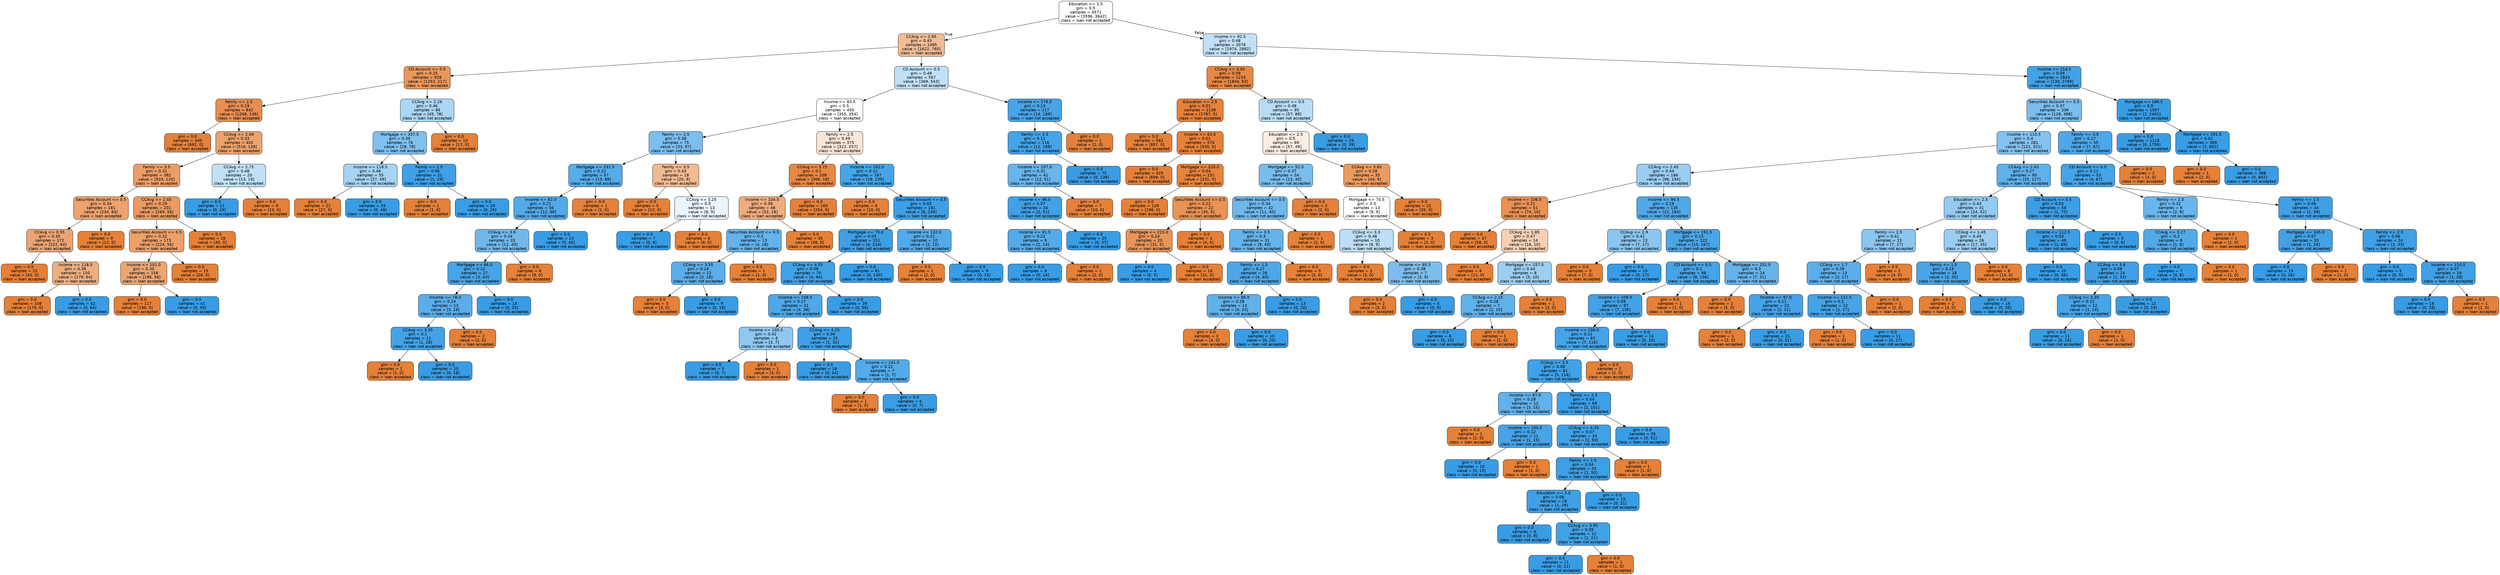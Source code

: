 digraph Tree {
node [shape=box, style="filled, rounded", color="black", fontname=helvetica] ;
edge [fontname=helvetica] ;
0 [label="Education <= 1.5\ngini = 0.5\nsamples = 4571\nvalue = [3596, 3642]\nclass = loan not accepted", fillcolor="#fcfeff"] ;
1 [label="CCAvg <= 2.95\ngini = 0.43\nsamples = 1495\nvalue = [1622, 760]\nclass = loan accepted", fillcolor="#f1bc96"] ;
0 -> 1 [labeldistance=2.5, labelangle=45, headlabel="True"] ;
2 [label="CD Account <= 0.5\ngini = 0.25\nsamples = 928\nvalue = [1253, 217]\nclass = loan accepted", fillcolor="#ea975b"] ;
1 -> 2 ;
3 [label="Family <= 2.5\ngini = 0.19\nsamples = 842\nvalue = [1208, 139]\nclass = loan accepted", fillcolor="#e88f50"] ;
2 -> 3 ;
4 [label="gini = 0.0\nsamples = 440\nvalue = [692, 0]\nclass = loan accepted", fillcolor="#e58139"] ;
3 -> 4 ;
5 [label="CCAvg <= 2.69\ngini = 0.33\nsamples = 402\nvalue = [516, 139]\nclass = loan accepted", fillcolor="#eca36e"] ;
3 -> 5 ;
6 [label="Family <= 3.5\ngini = 0.31\nsamples = 382\nvalue = [503, 120]\nclass = loan accepted", fillcolor="#eb9f68"] ;
5 -> 6 ;
7 [label="Securities Account <= 0.5\ngini = 0.34\nsamples = 181\nvalue = [234, 64]\nclass = loan accepted", fillcolor="#eca36f"] ;
6 -> 7 ;
8 [label="CCAvg <= 0.55\ngini = 0.35\nsamples = 172\nvalue = [222, 64]\nclass = loan accepted", fillcolor="#eca572"] ;
7 -> 8 ;
9 [label="gini = 0.0\nsamples = 22\nvalue = [43, 0]\nclass = loan accepted", fillcolor="#e58139"] ;
8 -> 9 ;
10 [label="Income <= 118.0\ngini = 0.39\nsamples = 150\nvalue = [179, 64]\nclass = loan accepted", fillcolor="#eeae80"] ;
8 -> 10 ;
11 [label="gini = 0.0\nsamples = 108\nvalue = [179, 0]\nclass = loan accepted", fillcolor="#e58139"] ;
10 -> 11 ;
12 [label="gini = 0.0\nsamples = 42\nvalue = [0, 64]\nclass = loan not accepted", fillcolor="#399de5"] ;
10 -> 12 ;
13 [label="gini = 0.0\nsamples = 9\nvalue = [12, 0]\nclass = loan accepted", fillcolor="#e58139"] ;
7 -> 13 ;
14 [label="CCAvg <= 2.05\ngini = 0.29\nsamples = 201\nvalue = [269, 56]\nclass = loan accepted", fillcolor="#ea9b62"] ;
6 -> 14 ;
15 [label="Securities Account <= 0.5\ngini = 0.32\nsamples = 173\nvalue = [224, 56]\nclass = loan accepted", fillcolor="#eca06a"] ;
14 -> 15 ;
16 [label="Income <= 101.0\ngini = 0.35\nsamples = 158\nvalue = [196, 56]\nclass = loan accepted", fillcolor="#eca572"] ;
15 -> 16 ;
17 [label="gini = 0.0\nsamples = 117\nvalue = [196, 0]\nclass = loan accepted", fillcolor="#e58139"] ;
16 -> 17 ;
18 [label="gini = 0.0\nsamples = 41\nvalue = [0, 56]\nclass = loan not accepted", fillcolor="#399de5"] ;
16 -> 18 ;
19 [label="gini = 0.0\nsamples = 15\nvalue = [28, 0]\nclass = loan accepted", fillcolor="#e58139"] ;
15 -> 19 ;
20 [label="gini = 0.0\nsamples = 28\nvalue = [45, 0]\nclass = loan accepted", fillcolor="#e58139"] ;
14 -> 20 ;
21 [label="CCAvg <= 2.75\ngini = 0.48\nsamples = 20\nvalue = [13, 19]\nclass = loan not accepted", fillcolor="#c0e0f7"] ;
5 -> 21 ;
22 [label="gini = 0.0\nsamples = 11\nvalue = [0, 19]\nclass = loan not accepted", fillcolor="#399de5"] ;
21 -> 22 ;
23 [label="gini = 0.0\nsamples = 9\nvalue = [13, 0]\nclass = loan accepted", fillcolor="#e58139"] ;
21 -> 23 ;
24 [label="CCAvg <= 2.26\ngini = 0.46\nsamples = 86\nvalue = [45, 78]\nclass = loan not accepted", fillcolor="#abd6f4"] ;
2 -> 24 ;
25 [label="Mortgage <= 337.5\ngini = 0.39\nsamples = 76\nvalue = [28, 78]\nclass = loan not accepted", fillcolor="#80c0ee"] ;
24 -> 25 ;
26 [label="Income <= 118.5\ngini = 0.46\nsamples = 55\nvalue = [27, 49]\nclass = loan not accepted", fillcolor="#a6d3f3"] ;
25 -> 26 ;
27 [label="gini = 0.0\nsamples = 22\nvalue = [27, 0]\nclass = loan accepted", fillcolor="#e58139"] ;
26 -> 27 ;
28 [label="gini = 0.0\nsamples = 33\nvalue = [0, 49]\nclass = loan not accepted", fillcolor="#399de5"] ;
26 -> 28 ;
29 [label="Family <= 2.5\ngini = 0.06\nsamples = 21\nvalue = [1, 29]\nclass = loan not accepted", fillcolor="#40a0e6"] ;
25 -> 29 ;
30 [label="gini = 0.0\nsamples = 1\nvalue = [1, 0]\nclass = loan accepted", fillcolor="#e58139"] ;
29 -> 30 ;
31 [label="gini = 0.0\nsamples = 20\nvalue = [0, 29]\nclass = loan not accepted", fillcolor="#399de5"] ;
29 -> 31 ;
32 [label="gini = 0.0\nsamples = 10\nvalue = [17, 0]\nclass = loan accepted", fillcolor="#e58139"] ;
24 -> 32 ;
33 [label="CD Account <= 0.5\ngini = 0.48\nsamples = 567\nvalue = [369, 543]\nclass = loan not accepted", fillcolor="#c0e0f7"] ;
1 -> 33 ;
34 [label="Income <= 83.5\ngini = 0.5\nsamples = 450\nvalue = [355, 354]\nclass = loan accepted", fillcolor="#fffffe"] ;
33 -> 34 ;
35 [label="Family <= 2.5\ngini = 0.38\nsamples = 75\nvalue = [33, 97]\nclass = loan not accepted", fillcolor="#7cbeee"] ;
34 -> 35 ;
36 [label="Mortgage <= 231.5\ngini = 0.22\nsamples = 57\nvalue = [13, 88]\nclass = loan not accepted", fillcolor="#56abe9"] ;
35 -> 36 ;
37 [label="Income <= 82.0\ngini = 0.21\nsamples = 56\nvalue = [12, 88]\nclass = loan not accepted", fillcolor="#54aae9"] ;
36 -> 37 ;
38 [label="CCAvg <= 3.6\ngini = 0.34\nsamples = 33\nvalue = [12, 43]\nclass = loan not accepted", fillcolor="#70b8ec"] ;
37 -> 38 ;
39 [label="Mortgage <= 66.0\ngini = 0.12\nsamples = 27\nvalue = [3, 43]\nclass = loan not accepted", fillcolor="#47a4e7"] ;
38 -> 39 ;
40 [label="Income <= 78.0\ngini = 0.24\nsamples = 13\nvalue = [3, 18]\nclass = loan not accepted", fillcolor="#5aade9"] ;
39 -> 40 ;
41 [label="CCAvg <= 3.35\ngini = 0.1\nsamples = 11\nvalue = [1, 18]\nclass = loan not accepted", fillcolor="#44a2e6"] ;
40 -> 41 ;
42 [label="gini = 0.0\nsamples = 1\nvalue = [1, 0]\nclass = loan accepted", fillcolor="#e58139"] ;
41 -> 42 ;
43 [label="gini = 0.0\nsamples = 10\nvalue = [0, 18]\nclass = loan not accepted", fillcolor="#399de5"] ;
41 -> 43 ;
44 [label="gini = 0.0\nsamples = 2\nvalue = [2, 0]\nclass = loan accepted", fillcolor="#e58139"] ;
40 -> 44 ;
45 [label="gini = 0.0\nsamples = 14\nvalue = [0, 25]\nclass = loan not accepted", fillcolor="#399de5"] ;
39 -> 45 ;
46 [label="gini = 0.0\nsamples = 6\nvalue = [9, 0]\nclass = loan accepted", fillcolor="#e58139"] ;
38 -> 46 ;
47 [label="gini = 0.0\nsamples = 23\nvalue = [0, 45]\nclass = loan not accepted", fillcolor="#399de5"] ;
37 -> 47 ;
48 [label="gini = 0.0\nsamples = 1\nvalue = [1, 0]\nclass = loan accepted", fillcolor="#e58139"] ;
36 -> 48 ;
49 [label="Family <= 3.5\ngini = 0.43\nsamples = 18\nvalue = [20, 9]\nclass = loan accepted", fillcolor="#f1ba92"] ;
35 -> 49 ;
50 [label="gini = 0.0\nsamples = 5\nvalue = [12, 0]\nclass = loan accepted", fillcolor="#e58139"] ;
49 -> 50 ;
51 [label="CCAvg <= 3.25\ngini = 0.5\nsamples = 13\nvalue = [8, 9]\nclass = loan not accepted", fillcolor="#e9f4fc"] ;
49 -> 51 ;
52 [label="gini = 0.0\nsamples = 7\nvalue = [0, 9]\nclass = loan not accepted", fillcolor="#399de5"] ;
51 -> 52 ;
53 [label="gini = 0.0\nsamples = 6\nvalue = [8, 0]\nclass = loan accepted", fillcolor="#e58139"] ;
51 -> 53 ;
54 [label="Family <= 2.5\ngini = 0.49\nsamples = 375\nvalue = [322, 257]\nclass = loan accepted", fillcolor="#fae6d7"] ;
34 -> 54 ;
55 [label="CCAvg <= 3.75\ngini = 0.1\nsamples = 208\nvalue = [306, 18]\nclass = loan accepted", fillcolor="#e78845"] ;
54 -> 55 ;
56 [label="Income <= 104.5\ngini = 0.38\nsamples = 48\nvalue = [52, 18]\nclass = loan accepted", fillcolor="#eead7e"] ;
55 -> 56 ;
57 [label="Securities Account <= 0.5\ngini = 0.3\nsamples = 13\nvalue = [4, 18]\nclass = loan not accepted", fillcolor="#65b3eb"] ;
56 -> 57 ;
58 [label="CCAvg <= 3.55\ngini = 0.24\nsamples = 12\nvalue = [3, 18]\nclass = loan not accepted", fillcolor="#5aade9"] ;
57 -> 58 ;
59 [label="gini = 0.0\nsamples = 3\nvalue = [3, 0]\nclass = loan accepted", fillcolor="#e58139"] ;
58 -> 59 ;
60 [label="gini = 0.0\nsamples = 9\nvalue = [0, 18]\nclass = loan not accepted", fillcolor="#399de5"] ;
58 -> 60 ;
61 [label="gini = 0.0\nsamples = 1\nvalue = [1, 0]\nclass = loan accepted", fillcolor="#e58139"] ;
57 -> 61 ;
62 [label="gini = 0.0\nsamples = 35\nvalue = [48, 0]\nclass = loan accepted", fillcolor="#e58139"] ;
56 -> 62 ;
63 [label="gini = 0.0\nsamples = 160\nvalue = [254, 0]\nclass = loan accepted", fillcolor="#e58139"] ;
55 -> 63 ;
64 [label="Income <= 102.0\ngini = 0.12\nsamples = 167\nvalue = [16, 239]\nclass = loan not accepted", fillcolor="#46a4e7"] ;
54 -> 64 ;
65 [label="gini = 0.0\nsamples = 6\nvalue = [10, 0]\nclass = loan accepted", fillcolor="#e58139"] ;
64 -> 65 ;
66 [label="Securities Account <= 0.5\ngini = 0.05\nsamples = 161\nvalue = [6, 239]\nclass = loan not accepted", fillcolor="#3e9fe6"] ;
64 -> 66 ;
67 [label="Mortgage <= 70.0\ngini = 0.03\nsamples = 151\nvalue = [4, 224]\nclass = loan not accepted", fillcolor="#3d9fe5"] ;
66 -> 67 ;
68 [label="CCAvg <= 4.55\ngini = 0.08\nsamples = 70\nvalue = [4, 94]\nclass = loan not accepted", fillcolor="#41a1e6"] ;
67 -> 68 ;
69 [label="Income <= 108.5\ngini = 0.17\nsamples = 31\nvalue = [4, 38]\nclass = loan not accepted", fillcolor="#4ea7e8"] ;
68 -> 69 ;
70 [label="Income <= 105.5\ngini = 0.42\nsamples = 6\nvalue = [3, 7]\nclass = loan not accepted", fillcolor="#8ec7f0"] ;
69 -> 70 ;
71 [label="gini = 0.0\nsamples = 5\nvalue = [0, 7]\nclass = loan not accepted", fillcolor="#399de5"] ;
70 -> 71 ;
72 [label="gini = 0.0\nsamples = 1\nvalue = [3, 0]\nclass = loan accepted", fillcolor="#e58139"] ;
70 -> 72 ;
73 [label="CCAvg <= 4.25\ngini = 0.06\nsamples = 25\nvalue = [1, 31]\nclass = loan not accepted", fillcolor="#3fa0e6"] ;
69 -> 73 ;
74 [label="gini = 0.0\nsamples = 18\nvalue = [0, 24]\nclass = loan not accepted", fillcolor="#399de5"] ;
73 -> 74 ;
75 [label="Income <= 141.5\ngini = 0.22\nsamples = 7\nvalue = [1, 7]\nclass = loan not accepted", fillcolor="#55abe9"] ;
73 -> 75 ;
76 [label="gini = 0.0\nsamples = 1\nvalue = [1, 0]\nclass = loan accepted", fillcolor="#e58139"] ;
75 -> 76 ;
77 [label="gini = 0.0\nsamples = 6\nvalue = [0, 7]\nclass = loan not accepted", fillcolor="#399de5"] ;
75 -> 77 ;
78 [label="gini = 0.0\nsamples = 39\nvalue = [0, 56]\nclass = loan not accepted", fillcolor="#399de5"] ;
68 -> 78 ;
79 [label="gini = 0.0\nsamples = 81\nvalue = [0, 130]\nclass = loan not accepted", fillcolor="#399de5"] ;
67 -> 79 ;
80 [label="Income <= 132.0\ngini = 0.21\nsamples = 10\nvalue = [2, 15]\nclass = loan not accepted", fillcolor="#53aae8"] ;
66 -> 80 ;
81 [label="gini = 0.0\nsamples = 1\nvalue = [2, 0]\nclass = loan accepted", fillcolor="#e58139"] ;
80 -> 81 ;
82 [label="gini = 0.0\nsamples = 9\nvalue = [0, 15]\nclass = loan not accepted", fillcolor="#399de5"] ;
80 -> 82 ;
83 [label="Income <= 179.5\ngini = 0.13\nsamples = 117\nvalue = [14, 189]\nclass = loan not accepted", fillcolor="#48a4e7"] ;
33 -> 83 ;
84 [label="Family <= 2.5\ngini = 0.11\nsamples = 116\nvalue = [12, 189]\nclass = loan not accepted", fillcolor="#46a3e7"] ;
83 -> 84 ;
85 [label="Income <= 107.0\ngini = 0.31\nsamples = 41\nvalue = [12, 51]\nclass = loan not accepted", fillcolor="#68b4eb"] ;
84 -> 85 ;
86 [label="Income <= 96.0\ngini = 0.07\nsamples = 34\nvalue = [2, 51]\nclass = loan not accepted", fillcolor="#41a1e6"] ;
85 -> 86 ;
87 [label="Income <= 91.5\ngini = 0.22\nsamples = 9\nvalue = [2, 14]\nclass = loan not accepted", fillcolor="#55abe9"] ;
86 -> 87 ;
88 [label="gini = 0.0\nsamples = 8\nvalue = [0, 14]\nclass = loan not accepted", fillcolor="#399de5"] ;
87 -> 88 ;
89 [label="gini = 0.0\nsamples = 1\nvalue = [2, 0]\nclass = loan accepted", fillcolor="#e58139"] ;
87 -> 89 ;
90 [label="gini = 0.0\nsamples = 25\nvalue = [0, 37]\nclass = loan not accepted", fillcolor="#399de5"] ;
86 -> 90 ;
91 [label="gini = 0.0\nsamples = 7\nvalue = [10, 0]\nclass = loan accepted", fillcolor="#e58139"] ;
85 -> 91 ;
92 [label="gini = 0.0\nsamples = 75\nvalue = [0, 138]\nclass = loan not accepted", fillcolor="#399de5"] ;
84 -> 92 ;
93 [label="gini = 0.0\nsamples = 1\nvalue = [2, 0]\nclass = loan accepted", fillcolor="#e58139"] ;
83 -> 93 ;
94 [label="Income <= 92.5\ngini = 0.48\nsamples = 3076\nvalue = [1974, 2882]\nclass = loan not accepted", fillcolor="#c1e0f7"] ;
0 -> 94 [labeldistance=2.5, labelangle=-45, headlabel="False"] ;
95 [label="CCAvg <= 3.05\ngini = 0.09\nsamples = 1233\nvalue = [1844, 93]\nclass = loan accepted", fillcolor="#e68743"] ;
94 -> 95 ;
96 [label="Education <= 2.5\ngini = 0.01\nsamples = 1138\nvalue = [1787, 5]\nclass = loan accepted", fillcolor="#e5813a"] ;
95 -> 96 ;
97 [label="gini = 0.0\nsamples = 562\nvalue = [857, 0]\nclass = loan accepted", fillcolor="#e58139"] ;
96 -> 97 ;
98 [label="Income <= 63.5\ngini = 0.01\nsamples = 576\nvalue = [930, 5]\nclass = loan accepted", fillcolor="#e5823a"] ;
96 -> 98 ;
99 [label="gini = 0.0\nsamples = 425\nvalue = [699, 0]\nclass = loan accepted", fillcolor="#e58139"] ;
98 -> 99 ;
100 [label="Mortgage <= 220.0\ngini = 0.04\nsamples = 151\nvalue = [231, 5]\nclass = loan accepted", fillcolor="#e6843d"] ;
98 -> 100 ;
101 [label="gini = 0.0\nsamples = 129\nvalue = [196, 0]\nclass = loan accepted", fillcolor="#e58139"] ;
100 -> 101 ;
102 [label="Securities Account <= 0.5\ngini = 0.22\nsamples = 22\nvalue = [35, 5]\nclass = loan accepted", fillcolor="#e99355"] ;
100 -> 102 ;
103 [label="Mortgage <= 223.0\ngini = 0.24\nsamples = 20\nvalue = [31, 5]\nclass = loan accepted", fillcolor="#e99559"] ;
102 -> 103 ;
104 [label="gini = 0.0\nsamples = 4\nvalue = [0, 5]\nclass = loan not accepted", fillcolor="#399de5"] ;
103 -> 104 ;
105 [label="gini = 0.0\nsamples = 16\nvalue = [31, 0]\nclass = loan accepted", fillcolor="#e58139"] ;
103 -> 105 ;
106 [label="gini = 0.0\nsamples = 2\nvalue = [4, 0]\nclass = loan accepted", fillcolor="#e58139"] ;
102 -> 106 ;
107 [label="CD Account <= 0.5\ngini = 0.48\nsamples = 95\nvalue = [57, 88]\nclass = loan not accepted", fillcolor="#b9dcf6"] ;
95 -> 107 ;
108 [label="Education <= 2.5\ngini = 0.5\nsamples = 69\nvalue = [57, 49]\nclass = loan accepted", fillcolor="#fbede3"] ;
107 -> 108 ;
109 [label="Mortgage <= 52.0\ngini = 0.37\nsamples = 34\nvalue = [13, 40]\nclass = loan not accepted", fillcolor="#79bded"] ;
108 -> 109 ;
110 [label="Securities Account <= 0.5\ngini = 0.34\nsamples = 32\nvalue = [11, 40]\nclass = loan not accepted", fillcolor="#6fb8ec"] ;
109 -> 110 ;
111 [label="Family <= 3.5\ngini = 0.3\nsamples = 31\nvalue = [9, 40]\nclass = loan not accepted", fillcolor="#66b3eb"] ;
110 -> 111 ;
112 [label="Family <= 1.5\ngini = 0.17\nsamples = 26\nvalue = [4, 40]\nclass = loan not accepted", fillcolor="#4da7e8"] ;
111 -> 112 ;
113 [label="Income <= 86.0\ngini = 0.28\nsamples = 13\nvalue = [4, 20]\nclass = loan not accepted", fillcolor="#61b1ea"] ;
112 -> 113 ;
114 [label="gini = 0.0\nsamples = 3\nvalue = [4, 0]\nclass = loan accepted", fillcolor="#e58139"] ;
113 -> 114 ;
115 [label="gini = 0.0\nsamples = 10\nvalue = [0, 20]\nclass = loan not accepted", fillcolor="#399de5"] ;
113 -> 115 ;
116 [label="gini = 0.0\nsamples = 13\nvalue = [0, 20]\nclass = loan not accepted", fillcolor="#399de5"] ;
112 -> 116 ;
117 [label="gini = 0.0\nsamples = 5\nvalue = [5, 0]\nclass = loan accepted", fillcolor="#e58139"] ;
111 -> 117 ;
118 [label="gini = 0.0\nsamples = 1\nvalue = [2, 0]\nclass = loan accepted", fillcolor="#e58139"] ;
110 -> 118 ;
119 [label="gini = 0.0\nsamples = 2\nvalue = [2, 0]\nclass = loan accepted", fillcolor="#e58139"] ;
109 -> 119 ;
120 [label="CCAvg <= 3.65\ngini = 0.28\nsamples = 35\nvalue = [44, 9]\nclass = loan accepted", fillcolor="#ea9b61"] ;
108 -> 120 ;
121 [label="Mortgage <= 70.5\ngini = 0.5\nsamples = 13\nvalue = [9, 9]\nclass = loan accepted", fillcolor="#ffffff"] ;
120 -> 121 ;
122 [label="CCAvg <= 3.3\ngini = 0.48\nsamples = 10\nvalue = [6, 9]\nclass = loan not accepted", fillcolor="#bddef6"] ;
121 -> 122 ;
123 [label="gini = 0.0\nsamples = 3\nvalue = [3, 0]\nclass = loan accepted", fillcolor="#e58139"] ;
122 -> 123 ;
124 [label="Income <= 80.5\ngini = 0.38\nsamples = 7\nvalue = [3, 9]\nclass = loan not accepted", fillcolor="#7bbeee"] ;
122 -> 124 ;
125 [label="gini = 0.0\nsamples = 2\nvalue = [3, 0]\nclass = loan accepted", fillcolor="#e58139"] ;
124 -> 125 ;
126 [label="gini = 0.0\nsamples = 5\nvalue = [0, 9]\nclass = loan not accepted", fillcolor="#399de5"] ;
124 -> 126 ;
127 [label="gini = 0.0\nsamples = 3\nvalue = [3, 0]\nclass = loan accepted", fillcolor="#e58139"] ;
121 -> 127 ;
128 [label="gini = 0.0\nsamples = 22\nvalue = [35, 0]\nclass = loan accepted", fillcolor="#e58139"] ;
120 -> 128 ;
129 [label="gini = 0.0\nsamples = 26\nvalue = [0, 39]\nclass = loan not accepted", fillcolor="#399de5"] ;
107 -> 129 ;
130 [label="Income <= 114.5\ngini = 0.09\nsamples = 1843\nvalue = [130, 2789]\nclass = loan not accepted", fillcolor="#42a2e6"] ;
94 -> 130 ;
131 [label="Securities Account <= 0.5\ngini = 0.37\nsamples = 336\nvalue = [128, 388]\nclass = loan not accepted", fillcolor="#7abdee"] ;
130 -> 131 ;
132 [label="Income <= 110.5\ngini = 0.4\nsamples = 281\nvalue = [121, 321]\nclass = loan not accepted", fillcolor="#84c2ef"] ;
131 -> 132 ;
133 [label="CCAvg <= 2.45\ngini = 0.44\nsamples = 186\nvalue = [96, 194]\nclass = loan not accepted", fillcolor="#9bcdf2"] ;
132 -> 133 ;
134 [label="Income <= 106.5\ngini = 0.21\nsamples = 51\nvalue = [74, 10]\nclass = loan accepted", fillcolor="#e99254"] ;
133 -> 134 ;
135 [label="gini = 0.0\nsamples = 37\nvalue = [58, 0]\nclass = loan accepted", fillcolor="#e58139"] ;
134 -> 135 ;
136 [label="CCAvg <= 1.85\ngini = 0.47\nsamples = 14\nvalue = [16, 10]\nclass = loan accepted", fillcolor="#f5d0b5"] ;
134 -> 136 ;
137 [label="gini = 0.0\nsamples = 6\nvalue = [11, 0]\nclass = loan accepted", fillcolor="#e58139"] ;
136 -> 137 ;
138 [label="Mortgage <= 157.0\ngini = 0.44\nsamples = 8\nvalue = [5, 10]\nclass = loan not accepted", fillcolor="#9ccef2"] ;
136 -> 138 ;
139 [label="CCAvg <= 2.15\ngini = 0.28\nsamples = 7\nvalue = [2, 10]\nclass = loan not accepted", fillcolor="#61b1ea"] ;
138 -> 139 ;
140 [label="gini = 0.0\nsamples = 6\nvalue = [0, 10]\nclass = loan not accepted", fillcolor="#399de5"] ;
139 -> 140 ;
141 [label="gini = 0.0\nsamples = 1\nvalue = [2, 0]\nclass = loan accepted", fillcolor="#e58139"] ;
139 -> 141 ;
142 [label="gini = 0.0\nsamples = 1\nvalue = [3, 0]\nclass = loan accepted", fillcolor="#e58139"] ;
138 -> 142 ;
143 [label="Income <= 94.5\ngini = 0.19\nsamples = 135\nvalue = [22, 184]\nclass = loan not accepted", fillcolor="#51a9e8"] ;
133 -> 143 ;
144 [label="CCAvg <= 2.9\ngini = 0.41\nsamples = 13\nvalue = [7, 17]\nclass = loan not accepted", fillcolor="#8bc5f0"] ;
143 -> 144 ;
145 [label="gini = 0.0\nsamples = 3\nvalue = [7, 0]\nclass = loan accepted", fillcolor="#e58139"] ;
144 -> 145 ;
146 [label="gini = 0.0\nsamples = 10\nvalue = [0, 17]\nclass = loan not accepted", fillcolor="#399de5"] ;
144 -> 146 ;
147 [label="Mortgage <= 191.5\ngini = 0.15\nsamples = 122\nvalue = [15, 167]\nclass = loan not accepted", fillcolor="#4ba6e7"] ;
143 -> 147 ;
148 [label="CD Account <= 0.5\ngini = 0.1\nsamples = 98\nvalue = [8, 136]\nclass = loan not accepted", fillcolor="#45a3e7"] ;
147 -> 148 ;
149 [label="Income <= 109.0\ngini = 0.09\nsamples = 97\nvalue = [7, 136]\nclass = loan not accepted", fillcolor="#43a2e6"] ;
148 -> 149 ;
150 [label="Income <= 106.0\ngini = 0.11\nsamples = 83\nvalue = [7, 116]\nclass = loan not accepted", fillcolor="#45a3e7"] ;
149 -> 150 ;
151 [label="CCAvg <= 3.5\ngini = 0.08\nsamples = 81\nvalue = [5, 116]\nclass = loan not accepted", fillcolor="#42a1e6"] ;
150 -> 151 ;
152 [label="Income <= 97.0\ngini = 0.28\nsamples = 12\nvalue = [3, 15]\nclass = loan not accepted", fillcolor="#61b1ea"] ;
151 -> 152 ;
153 [label="gini = 0.0\nsamples = 1\nvalue = [2, 0]\nclass = loan accepted", fillcolor="#e58139"] ;
152 -> 153 ;
154 [label="Income <= 100.5\ngini = 0.12\nsamples = 11\nvalue = [1, 15]\nclass = loan not accepted", fillcolor="#46a4e7"] ;
152 -> 154 ;
155 [label="gini = 0.0\nsamples = 10\nvalue = [0, 15]\nclass = loan not accepted", fillcolor="#399de5"] ;
154 -> 155 ;
156 [label="gini = 0.0\nsamples = 1\nvalue = [1, 0]\nclass = loan accepted", fillcolor="#e58139"] ;
154 -> 156 ;
157 [label="Family <= 2.5\ngini = 0.04\nsamples = 69\nvalue = [2, 101]\nclass = loan not accepted", fillcolor="#3d9fe6"] ;
151 -> 157 ;
158 [label="CCAvg <= 4.35\ngini = 0.07\nsamples = 34\nvalue = [2, 50]\nclass = loan not accepted", fillcolor="#41a1e6"] ;
157 -> 158 ;
159 [label="Family <= 1.5\ngini = 0.04\nsamples = 33\nvalue = [1, 50]\nclass = loan not accepted", fillcolor="#3d9fe6"] ;
158 -> 159 ;
160 [label="Education <= 2.5\ngini = 0.06\nsamples = 18\nvalue = [1, 29]\nclass = loan not accepted", fillcolor="#40a0e6"] ;
159 -> 160 ;
161 [label="gini = 0.0\nsamples = 6\nvalue = [0, 8]\nclass = loan not accepted", fillcolor="#399de5"] ;
160 -> 161 ;
162 [label="CCAvg <= 3.95\ngini = 0.09\nsamples = 12\nvalue = [1, 21]\nclass = loan not accepted", fillcolor="#42a2e6"] ;
160 -> 162 ;
163 [label="gini = 0.0\nsamples = 11\nvalue = [0, 21]\nclass = loan not accepted", fillcolor="#399de5"] ;
162 -> 163 ;
164 [label="gini = 0.0\nsamples = 1\nvalue = [1, 0]\nclass = loan accepted", fillcolor="#e58139"] ;
162 -> 164 ;
165 [label="gini = 0.0\nsamples = 15\nvalue = [0, 21]\nclass = loan not accepted", fillcolor="#399de5"] ;
159 -> 165 ;
166 [label="gini = 0.0\nsamples = 1\nvalue = [1, 0]\nclass = loan accepted", fillcolor="#e58139"] ;
158 -> 166 ;
167 [label="gini = 0.0\nsamples = 35\nvalue = [0, 51]\nclass = loan not accepted", fillcolor="#399de5"] ;
157 -> 167 ;
168 [label="gini = 0.0\nsamples = 2\nvalue = [2, 0]\nclass = loan accepted", fillcolor="#e58139"] ;
150 -> 168 ;
169 [label="gini = 0.0\nsamples = 14\nvalue = [0, 20]\nclass = loan not accepted", fillcolor="#399de5"] ;
149 -> 169 ;
170 [label="gini = 0.0\nsamples = 1\nvalue = [1, 0]\nclass = loan accepted", fillcolor="#e58139"] ;
148 -> 170 ;
171 [label="Mortgage <= 252.0\ngini = 0.3\nsamples = 24\nvalue = [7, 31]\nclass = loan not accepted", fillcolor="#66b3eb"] ;
147 -> 171 ;
172 [label="gini = 0.0\nsamples = 2\nvalue = [5, 0]\nclass = loan accepted", fillcolor="#e58139"] ;
171 -> 172 ;
173 [label="Income <= 97.0\ngini = 0.11\nsamples = 22\nvalue = [2, 31]\nclass = loan not accepted", fillcolor="#46a3e7"] ;
171 -> 173 ;
174 [label="gini = 0.0\nsamples = 1\nvalue = [2, 0]\nclass = loan accepted", fillcolor="#e58139"] ;
173 -> 174 ;
175 [label="gini = 0.0\nsamples = 21\nvalue = [0, 31]\nclass = loan not accepted", fillcolor="#399de5"] ;
173 -> 175 ;
176 [label="CCAvg <= 2.45\ngini = 0.27\nsamples = 95\nvalue = [25, 127]\nclass = loan not accepted", fillcolor="#60b0ea"] ;
132 -> 176 ;
177 [label="Education <= 2.5\ngini = 0.43\nsamples = 41\nvalue = [24, 52]\nclass = loan not accepted", fillcolor="#94caf1"] ;
176 -> 177 ;
178 [label="Family <= 2.5\ngini = 0.41\nsamples = 15\nvalue = [7, 17]\nclass = loan not accepted", fillcolor="#8bc5f0"] ;
177 -> 178 ;
179 [label="CCAvg <= 1.7\ngini = 0.26\nsamples = 13\nvalue = [3, 17]\nclass = loan not accepted", fillcolor="#5caeea"] ;
178 -> 179 ;
180 [label="Income <= 111.5\ngini = 0.1\nsamples = 12\nvalue = [1, 17]\nclass = loan not accepted", fillcolor="#45a3e7"] ;
179 -> 180 ;
181 [label="gini = 0.0\nsamples = 1\nvalue = [1, 0]\nclass = loan accepted", fillcolor="#e58139"] ;
180 -> 181 ;
182 [label="gini = 0.0\nsamples = 11\nvalue = [0, 17]\nclass = loan not accepted", fillcolor="#399de5"] ;
180 -> 182 ;
183 [label="gini = 0.0\nsamples = 1\nvalue = [2, 0]\nclass = loan accepted", fillcolor="#e58139"] ;
179 -> 183 ;
184 [label="gini = 0.0\nsamples = 2\nvalue = [4, 0]\nclass = loan accepted", fillcolor="#e58139"] ;
178 -> 184 ;
185 [label="CCAvg <= 1.45\ngini = 0.44\nsamples = 26\nvalue = [17, 35]\nclass = loan not accepted", fillcolor="#99cdf2"] ;
177 -> 185 ;
186 [label="Family <= 1.5\ngini = 0.15\nsamples = 18\nvalue = [3, 35]\nclass = loan not accepted", fillcolor="#4aa5e7"] ;
185 -> 186 ;
187 [label="gini = 0.0\nsamples = 2\nvalue = [3, 0]\nclass = loan accepted", fillcolor="#e58139"] ;
186 -> 187 ;
188 [label="gini = 0.0\nsamples = 16\nvalue = [0, 35]\nclass = loan not accepted", fillcolor="#399de5"] ;
186 -> 188 ;
189 [label="gini = 0.0\nsamples = 8\nvalue = [14, 0]\nclass = loan accepted", fillcolor="#e58139"] ;
185 -> 189 ;
190 [label="CD Account <= 0.5\ngini = 0.03\nsamples = 54\nvalue = [1, 75]\nclass = loan not accepted", fillcolor="#3c9ee5"] ;
176 -> 190 ;
191 [label="Income <= 112.5\ngini = 0.03\nsamples = 49\nvalue = [1, 69]\nclass = loan not accepted", fillcolor="#3c9ee5"] ;
190 -> 191 ;
192 [label="gini = 0.0\nsamples = 25\nvalue = [0, 36]\nclass = loan not accepted", fillcolor="#399de5"] ;
191 -> 192 ;
193 [label="CCAvg <= 3.8\ngini = 0.06\nsamples = 24\nvalue = [1, 33]\nclass = loan not accepted", fillcolor="#3fa0e6"] ;
191 -> 193 ;
194 [label="CCAvg <= 3.35\ngini = 0.12\nsamples = 12\nvalue = [1, 14]\nclass = loan not accepted", fillcolor="#47a4e7"] ;
193 -> 194 ;
195 [label="gini = 0.0\nsamples = 11\nvalue = [0, 14]\nclass = loan not accepted", fillcolor="#399de5"] ;
194 -> 195 ;
196 [label="gini = 0.0\nsamples = 1\nvalue = [1, 0]\nclass = loan accepted", fillcolor="#e58139"] ;
194 -> 196 ;
197 [label="gini = 0.0\nsamples = 12\nvalue = [0, 19]\nclass = loan not accepted", fillcolor="#399de5"] ;
193 -> 197 ;
198 [label="gini = 0.0\nsamples = 5\nvalue = [0, 6]\nclass = loan not accepted", fillcolor="#399de5"] ;
190 -> 198 ;
199 [label="Family <= 3.5\ngini = 0.17\nsamples = 55\nvalue = [7, 67]\nclass = loan not accepted", fillcolor="#4ea7e8"] ;
131 -> 199 ;
200 [label="CD Account <= 0.5\ngini = 0.11\nsamples = 53\nvalue = [4, 67]\nclass = loan not accepted", fillcolor="#45a3e7"] ;
199 -> 200 ;
201 [label="Family <= 2.5\ngini = 0.32\nsamples = 9\nvalue = [2, 8]\nclass = loan not accepted", fillcolor="#6ab6ec"] ;
200 -> 201 ;
202 [label="CCAvg <= 3.27\ngini = 0.2\nsamples = 8\nvalue = [1, 8]\nclass = loan not accepted", fillcolor="#52a9e8"] ;
201 -> 202 ;
203 [label="gini = 0.0\nsamples = 7\nvalue = [0, 8]\nclass = loan not accepted", fillcolor="#399de5"] ;
202 -> 203 ;
204 [label="gini = 0.0\nsamples = 1\nvalue = [1, 0]\nclass = loan accepted", fillcolor="#e58139"] ;
202 -> 204 ;
205 [label="gini = 0.0\nsamples = 1\nvalue = [1, 0]\nclass = loan accepted", fillcolor="#e58139"] ;
201 -> 205 ;
206 [label="Family <= 1.5\ngini = 0.06\nsamples = 44\nvalue = [2, 59]\nclass = loan not accepted", fillcolor="#40a0e6"] ;
200 -> 206 ;
207 [label="Mortgage <= 345.0\ngini = 0.07\nsamples = 20\nvalue = [1, 26]\nclass = loan not accepted", fillcolor="#41a1e6"] ;
206 -> 207 ;
208 [label="gini = 0.0\nsamples = 19\nvalue = [0, 26]\nclass = loan not accepted", fillcolor="#399de5"] ;
207 -> 208 ;
209 [label="gini = 0.0\nsamples = 1\nvalue = [1, 0]\nclass = loan accepted", fillcolor="#e58139"] ;
207 -> 209 ;
210 [label="Family <= 2.5\ngini = 0.06\nsamples = 24\nvalue = [1, 33]\nclass = loan not accepted", fillcolor="#3fa0e6"] ;
206 -> 210 ;
211 [label="gini = 0.0\nsamples = 5\nvalue = [0, 5]\nclass = loan not accepted", fillcolor="#399de5"] ;
210 -> 211 ;
212 [label="Income <= 110.5\ngini = 0.07\nsamples = 19\nvalue = [1, 28]\nclass = loan not accepted", fillcolor="#40a0e6"] ;
210 -> 212 ;
213 [label="gini = 0.0\nsamples = 18\nvalue = [0, 28]\nclass = loan not accepted", fillcolor="#399de5"] ;
212 -> 213 ;
214 [label="gini = 0.0\nsamples = 1\nvalue = [1, 0]\nclass = loan accepted", fillcolor="#e58139"] ;
212 -> 214 ;
215 [label="gini = 0.0\nsamples = 2\nvalue = [3, 0]\nclass = loan accepted", fillcolor="#e58139"] ;
199 -> 215 ;
216 [label="Mortgage <= 186.5\ngini = 0.0\nsamples = 1507\nvalue = [2, 2401]\nclass = loan not accepted", fillcolor="#399de5"] ;
130 -> 216 ;
217 [label="gini = 0.0\nsamples = 1118\nvalue = [0, 1799]\nclass = loan not accepted", fillcolor="#399de5"] ;
216 -> 217 ;
218 [label="Mortgage <= 191.5\ngini = 0.01\nsamples = 389\nvalue = [2, 602]\nclass = loan not accepted", fillcolor="#3a9de5"] ;
216 -> 218 ;
219 [label="gini = 0.0\nsamples = 1\nvalue = [2, 0]\nclass = loan accepted", fillcolor="#e58139"] ;
218 -> 219 ;
220 [label="gini = 0.0\nsamples = 388\nvalue = [0, 602]\nclass = loan not accepted", fillcolor="#399de5"] ;
218 -> 220 ;
}